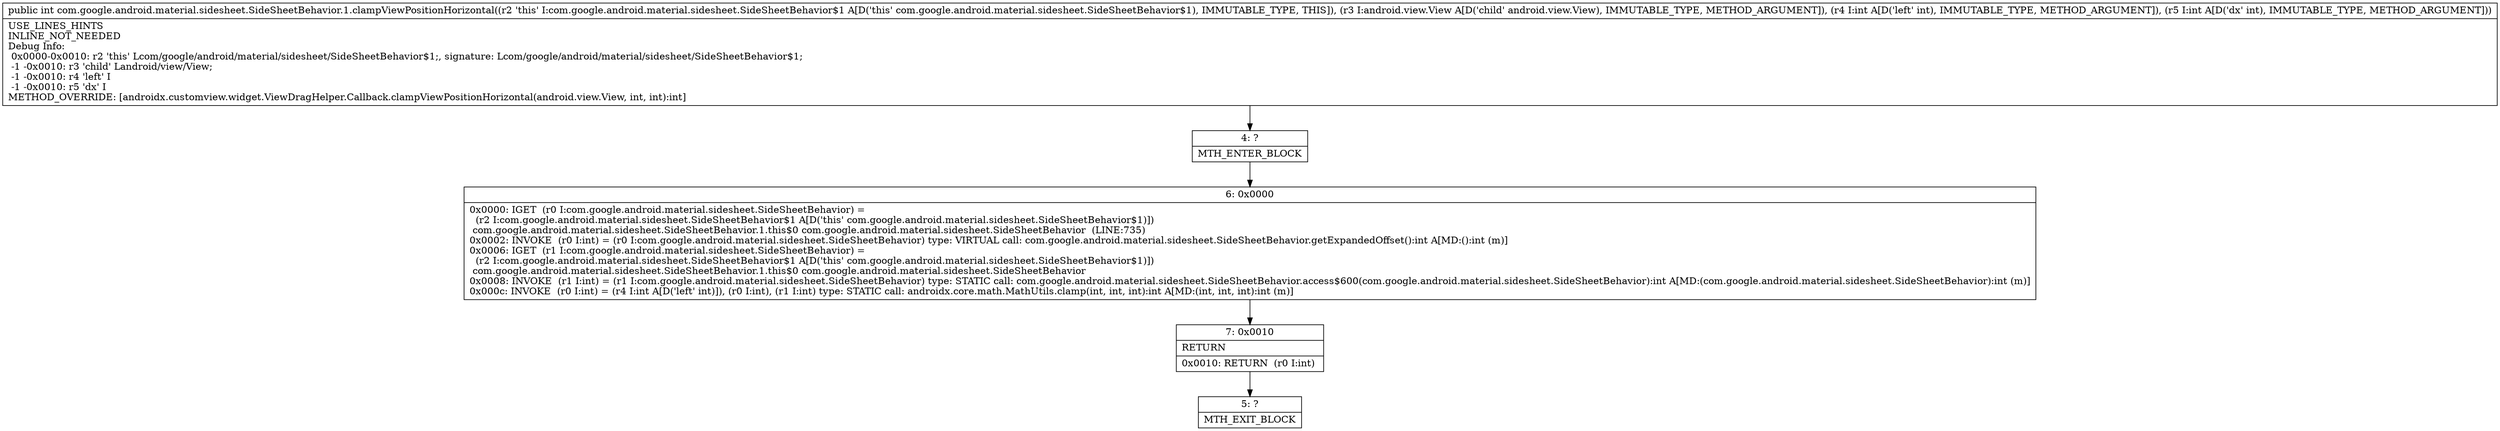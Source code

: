 digraph "CFG forcom.google.android.material.sidesheet.SideSheetBehavior.1.clampViewPositionHorizontal(Landroid\/view\/View;II)I" {
Node_4 [shape=record,label="{4\:\ ?|MTH_ENTER_BLOCK\l}"];
Node_6 [shape=record,label="{6\:\ 0x0000|0x0000: IGET  (r0 I:com.google.android.material.sidesheet.SideSheetBehavior) = \l  (r2 I:com.google.android.material.sidesheet.SideSheetBehavior$1 A[D('this' com.google.android.material.sidesheet.SideSheetBehavior$1)])\l com.google.android.material.sidesheet.SideSheetBehavior.1.this$0 com.google.android.material.sidesheet.SideSheetBehavior  (LINE:735)\l0x0002: INVOKE  (r0 I:int) = (r0 I:com.google.android.material.sidesheet.SideSheetBehavior) type: VIRTUAL call: com.google.android.material.sidesheet.SideSheetBehavior.getExpandedOffset():int A[MD:():int (m)]\l0x0006: IGET  (r1 I:com.google.android.material.sidesheet.SideSheetBehavior) = \l  (r2 I:com.google.android.material.sidesheet.SideSheetBehavior$1 A[D('this' com.google.android.material.sidesheet.SideSheetBehavior$1)])\l com.google.android.material.sidesheet.SideSheetBehavior.1.this$0 com.google.android.material.sidesheet.SideSheetBehavior \l0x0008: INVOKE  (r1 I:int) = (r1 I:com.google.android.material.sidesheet.SideSheetBehavior) type: STATIC call: com.google.android.material.sidesheet.SideSheetBehavior.access$600(com.google.android.material.sidesheet.SideSheetBehavior):int A[MD:(com.google.android.material.sidesheet.SideSheetBehavior):int (m)]\l0x000c: INVOKE  (r0 I:int) = (r4 I:int A[D('left' int)]), (r0 I:int), (r1 I:int) type: STATIC call: androidx.core.math.MathUtils.clamp(int, int, int):int A[MD:(int, int, int):int (m)]\l}"];
Node_7 [shape=record,label="{7\:\ 0x0010|RETURN\l|0x0010: RETURN  (r0 I:int) \l}"];
Node_5 [shape=record,label="{5\:\ ?|MTH_EXIT_BLOCK\l}"];
MethodNode[shape=record,label="{public int com.google.android.material.sidesheet.SideSheetBehavior.1.clampViewPositionHorizontal((r2 'this' I:com.google.android.material.sidesheet.SideSheetBehavior$1 A[D('this' com.google.android.material.sidesheet.SideSheetBehavior$1), IMMUTABLE_TYPE, THIS]), (r3 I:android.view.View A[D('child' android.view.View), IMMUTABLE_TYPE, METHOD_ARGUMENT]), (r4 I:int A[D('left' int), IMMUTABLE_TYPE, METHOD_ARGUMENT]), (r5 I:int A[D('dx' int), IMMUTABLE_TYPE, METHOD_ARGUMENT]))  | USE_LINES_HINTS\lINLINE_NOT_NEEDED\lDebug Info:\l  0x0000\-0x0010: r2 'this' Lcom\/google\/android\/material\/sidesheet\/SideSheetBehavior$1;, signature: Lcom\/google\/android\/material\/sidesheet\/SideSheetBehavior$1;\l  \-1 \-0x0010: r3 'child' Landroid\/view\/View;\l  \-1 \-0x0010: r4 'left' I\l  \-1 \-0x0010: r5 'dx' I\lMETHOD_OVERRIDE: [androidx.customview.widget.ViewDragHelper.Callback.clampViewPositionHorizontal(android.view.View, int, int):int]\l}"];
MethodNode -> Node_4;Node_4 -> Node_6;
Node_6 -> Node_7;
Node_7 -> Node_5;
}

